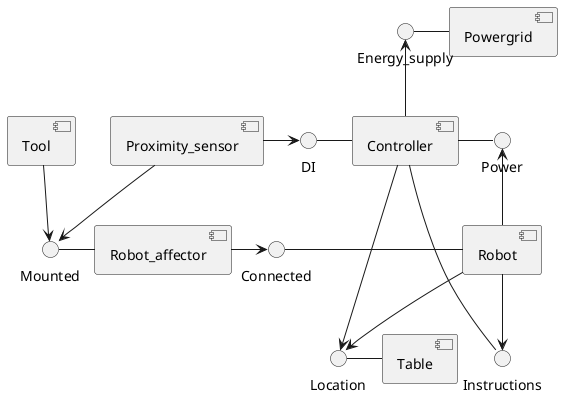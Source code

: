 @startuml IA v0

[Proximity_sensor]
[Tool]
[Robot_affector]
[Robot]
[Controller]
[Table]
[Powergrid]

Location - Table

Controller ---> Location
Controller - Power

Energy_supply <-- Controller
Energy_supply - Powergrid

Mounted - Robot_affector
Robot -> Location
Power <-- Robot

Robot_affector -> Connected
Proximity_sensor --> Mounted
Connected - Robot

Tool --> Mounted
Proximity_sensor -> DI
DI - Controller

Robot --> Instructions
Instructions - Controller

@enduml
